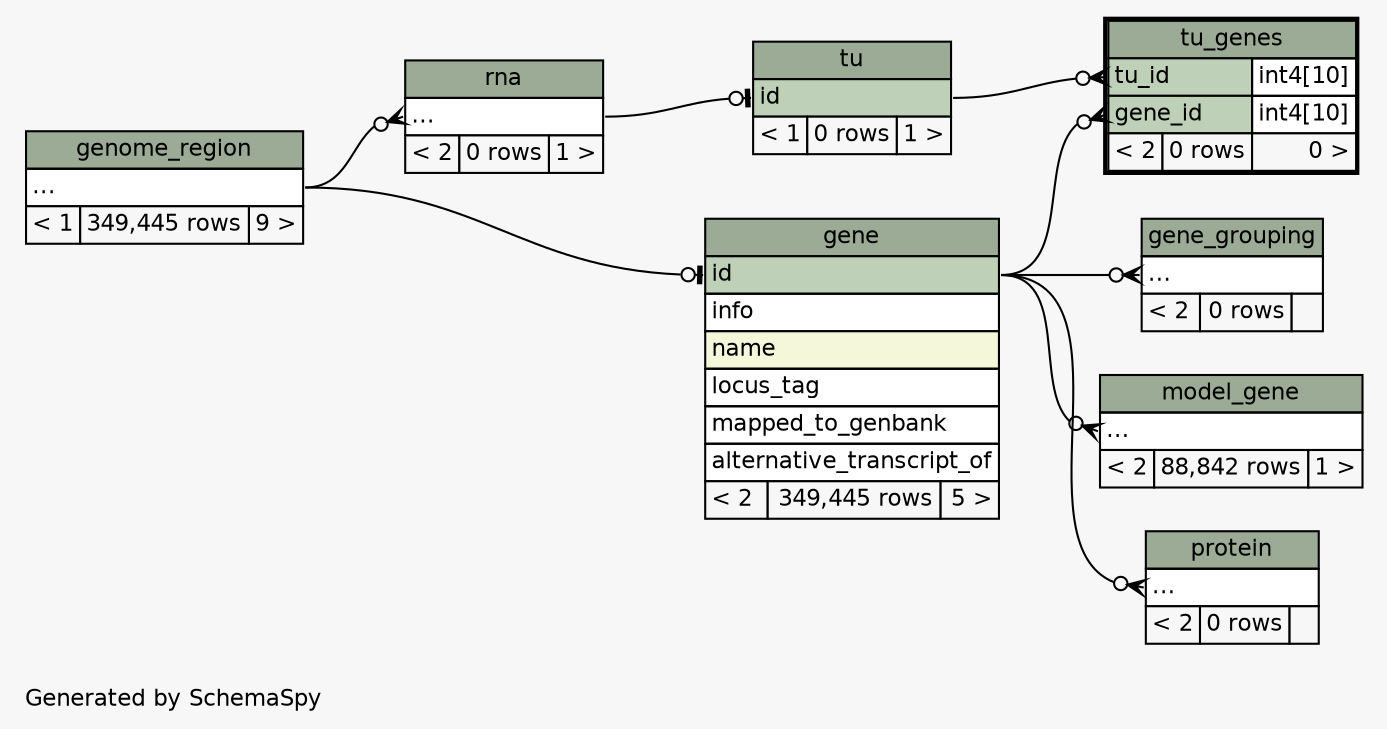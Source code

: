 // dot 2.38.0 on Mac OS X 10.10.3
// SchemaSpy rev 590
digraph "twoDegreesRelationshipsDiagram" {
  graph [
    rankdir="RL"
    bgcolor="#f7f7f7"
    label="\nGenerated by SchemaSpy"
    labeljust="l"
    nodesep="0.18"
    ranksep="0.46"
    fontname="Helvetica"
    fontsize="11"
  ];
  node [
    fontname="Helvetica"
    fontsize="11"
    shape="plaintext"
  ];
  edge [
    arrowsize="0.8"
  ];
  "gene":"id":w -> "genome_region":"elipses":e [arrowhead=none dir=back arrowtail=teeodot];
  "gene_grouping":"elipses":w -> "gene":"id":e [arrowhead=none dir=back arrowtail=crowodot];
  "model_gene":"elipses":w -> "gene":"id":e [arrowhead=none dir=back arrowtail=crowodot];
  "protein":"elipses":w -> "gene":"id":e [arrowhead=none dir=back arrowtail=crowodot];
  "rna":"elipses":w -> "genome_region":"elipses":e [arrowhead=none dir=back arrowtail=crowodot];
  "tu":"id":w -> "rna":"elipses":e [arrowhead=none dir=back arrowtail=teeodot];
  "tu_genes":"gene_id":w -> "gene":"id":e [arrowhead=none dir=back arrowtail=crowodot];
  "tu_genes":"tu_id":w -> "tu":"id":e [arrowhead=none dir=back arrowtail=crowodot];
  "gene" [
    label=<
    <TABLE BORDER="0" CELLBORDER="1" CELLSPACING="0" BGCOLOR="#ffffff">
      <TR><TD COLSPAN="3" BGCOLOR="#9bab96" ALIGN="CENTER">gene</TD></TR>
      <TR><TD PORT="id" COLSPAN="3" BGCOLOR="#bed1b8" ALIGN="LEFT">id</TD></TR>
      <TR><TD PORT="info" COLSPAN="3" ALIGN="LEFT">info</TD></TR>
      <TR><TD PORT="name" COLSPAN="3" BGCOLOR="#f4f7da" ALIGN="LEFT">name</TD></TR>
      <TR><TD PORT="locus_tag" COLSPAN="3" ALIGN="LEFT">locus_tag</TD></TR>
      <TR><TD PORT="mapped_to_genbank" COLSPAN="3" ALIGN="LEFT">mapped_to_genbank</TD></TR>
      <TR><TD PORT="alternative_transcript_of" COLSPAN="3" ALIGN="LEFT">alternative_transcript_of</TD></TR>
      <TR><TD ALIGN="LEFT" BGCOLOR="#f7f7f7">&lt; 2</TD><TD ALIGN="RIGHT" BGCOLOR="#f7f7f7">349,445 rows</TD><TD ALIGN="RIGHT" BGCOLOR="#f7f7f7">5 &gt;</TD></TR>
    </TABLE>>
    URL="gene.html"
    tooltip="gene"
  ];
  "gene_grouping" [
    label=<
    <TABLE BORDER="0" CELLBORDER="1" CELLSPACING="0" BGCOLOR="#ffffff">
      <TR><TD COLSPAN="3" BGCOLOR="#9bab96" ALIGN="CENTER">gene_grouping</TD></TR>
      <TR><TD PORT="elipses" COLSPAN="3" ALIGN="LEFT">...</TD></TR>
      <TR><TD ALIGN="LEFT" BGCOLOR="#f7f7f7">&lt; 2</TD><TD ALIGN="RIGHT" BGCOLOR="#f7f7f7">0 rows</TD><TD ALIGN="RIGHT" BGCOLOR="#f7f7f7">  </TD></TR>
    </TABLE>>
    URL="gene_grouping.html"
    tooltip="gene_grouping"
  ];
  "genome_region" [
    label=<
    <TABLE BORDER="0" CELLBORDER="1" CELLSPACING="0" BGCOLOR="#ffffff">
      <TR><TD COLSPAN="3" BGCOLOR="#9bab96" ALIGN="CENTER">genome_region</TD></TR>
      <TR><TD PORT="elipses" COLSPAN="3" ALIGN="LEFT">...</TD></TR>
      <TR><TD ALIGN="LEFT" BGCOLOR="#f7f7f7">&lt; 1</TD><TD ALIGN="RIGHT" BGCOLOR="#f7f7f7">349,445 rows</TD><TD ALIGN="RIGHT" BGCOLOR="#f7f7f7">9 &gt;</TD></TR>
    </TABLE>>
    URL="genome_region.html"
    tooltip="genome_region"
  ];
  "model_gene" [
    label=<
    <TABLE BORDER="0" CELLBORDER="1" CELLSPACING="0" BGCOLOR="#ffffff">
      <TR><TD COLSPAN="3" BGCOLOR="#9bab96" ALIGN="CENTER">model_gene</TD></TR>
      <TR><TD PORT="elipses" COLSPAN="3" ALIGN="LEFT">...</TD></TR>
      <TR><TD ALIGN="LEFT" BGCOLOR="#f7f7f7">&lt; 2</TD><TD ALIGN="RIGHT" BGCOLOR="#f7f7f7">88,842 rows</TD><TD ALIGN="RIGHT" BGCOLOR="#f7f7f7">1 &gt;</TD></TR>
    </TABLE>>
    URL="model_gene.html"
    tooltip="model_gene"
  ];
  "protein" [
    label=<
    <TABLE BORDER="0" CELLBORDER="1" CELLSPACING="0" BGCOLOR="#ffffff">
      <TR><TD COLSPAN="3" BGCOLOR="#9bab96" ALIGN="CENTER">protein</TD></TR>
      <TR><TD PORT="elipses" COLSPAN="3" ALIGN="LEFT">...</TD></TR>
      <TR><TD ALIGN="LEFT" BGCOLOR="#f7f7f7">&lt; 2</TD><TD ALIGN="RIGHT" BGCOLOR="#f7f7f7">0 rows</TD><TD ALIGN="RIGHT" BGCOLOR="#f7f7f7">  </TD></TR>
    </TABLE>>
    URL="protein.html"
    tooltip="protein"
  ];
  "rna" [
    label=<
    <TABLE BORDER="0" CELLBORDER="1" CELLSPACING="0" BGCOLOR="#ffffff">
      <TR><TD COLSPAN="3" BGCOLOR="#9bab96" ALIGN="CENTER">rna</TD></TR>
      <TR><TD PORT="elipses" COLSPAN="3" ALIGN="LEFT">...</TD></TR>
      <TR><TD ALIGN="LEFT" BGCOLOR="#f7f7f7">&lt; 2</TD><TD ALIGN="RIGHT" BGCOLOR="#f7f7f7">0 rows</TD><TD ALIGN="RIGHT" BGCOLOR="#f7f7f7">1 &gt;</TD></TR>
    </TABLE>>
    URL="rna.html"
    tooltip="rna"
  ];
  "tu" [
    label=<
    <TABLE BORDER="0" CELLBORDER="1" CELLSPACING="0" BGCOLOR="#ffffff">
      <TR><TD COLSPAN="3" BGCOLOR="#9bab96" ALIGN="CENTER">tu</TD></TR>
      <TR><TD PORT="id" COLSPAN="3" BGCOLOR="#bed1b8" ALIGN="LEFT">id</TD></TR>
      <TR><TD ALIGN="LEFT" BGCOLOR="#f7f7f7">&lt; 1</TD><TD ALIGN="RIGHT" BGCOLOR="#f7f7f7">0 rows</TD><TD ALIGN="RIGHT" BGCOLOR="#f7f7f7">1 &gt;</TD></TR>
    </TABLE>>
    URL="tu.html"
    tooltip="tu"
  ];
  "tu_genes" [
    label=<
    <TABLE BORDER="2" CELLBORDER="1" CELLSPACING="0" BGCOLOR="#ffffff">
      <TR><TD COLSPAN="3" BGCOLOR="#9bab96" ALIGN="CENTER">tu_genes</TD></TR>
      <TR><TD PORT="tu_id" COLSPAN="2" BGCOLOR="#bed1b8" ALIGN="LEFT">tu_id</TD><TD PORT="tu_id.type" ALIGN="LEFT">int4[10]</TD></TR>
      <TR><TD PORT="gene_id" COLSPAN="2" BGCOLOR="#bed1b8" ALIGN="LEFT">gene_id</TD><TD PORT="gene_id.type" ALIGN="LEFT">int4[10]</TD></TR>
      <TR><TD ALIGN="LEFT" BGCOLOR="#f7f7f7">&lt; 2</TD><TD ALIGN="RIGHT" BGCOLOR="#f7f7f7">0 rows</TD><TD ALIGN="RIGHT" BGCOLOR="#f7f7f7">0 &gt;</TD></TR>
    </TABLE>>
    URL="tu_genes.html"
    tooltip="tu_genes"
  ];
}
